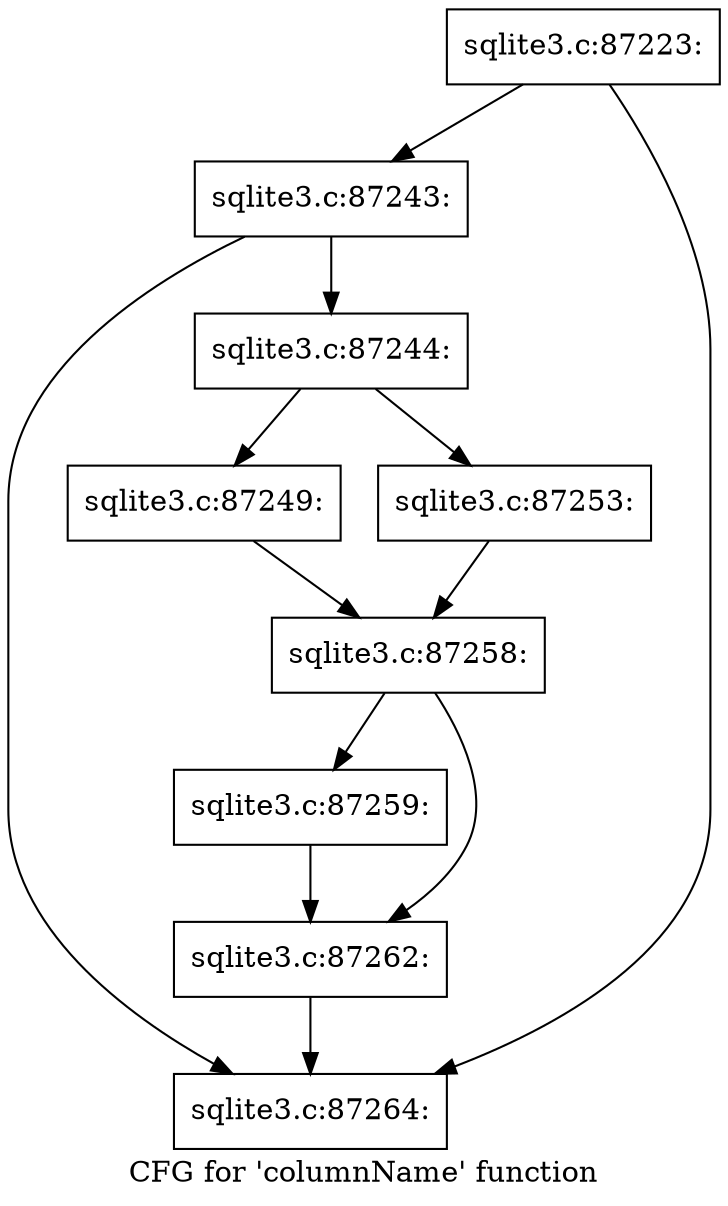 digraph "CFG for 'columnName' function" {
	label="CFG for 'columnName' function";

	Node0x55c0f855d770 [shape=record,label="{sqlite3.c:87223:}"];
	Node0x55c0f855d770 -> Node0x55c0f8561340;
	Node0x55c0f855d770 -> Node0x55c0f85612f0;
	Node0x55c0f8561340 [shape=record,label="{sqlite3.c:87243:}"];
	Node0x55c0f8561340 -> Node0x55c0f85612a0;
	Node0x55c0f8561340 -> Node0x55c0f85612f0;
	Node0x55c0f85612a0 [shape=record,label="{sqlite3.c:87244:}"];
	Node0x55c0f85612a0 -> Node0x55c0f85620b0;
	Node0x55c0f85612a0 -> Node0x55c0f8562150;
	Node0x55c0f85620b0 [shape=record,label="{sqlite3.c:87249:}"];
	Node0x55c0f85620b0 -> Node0x55c0f8562100;
	Node0x55c0f8562150 [shape=record,label="{sqlite3.c:87253:}"];
	Node0x55c0f8562150 -> Node0x55c0f8562100;
	Node0x55c0f8562100 [shape=record,label="{sqlite3.c:87258:}"];
	Node0x55c0f8562100 -> Node0x55c0f8563240;
	Node0x55c0f8562100 -> Node0x55c0f8563290;
	Node0x55c0f8563240 [shape=record,label="{sqlite3.c:87259:}"];
	Node0x55c0f8563240 -> Node0x55c0f8563290;
	Node0x55c0f8563290 [shape=record,label="{sqlite3.c:87262:}"];
	Node0x55c0f8563290 -> Node0x55c0f85612f0;
	Node0x55c0f85612f0 [shape=record,label="{sqlite3.c:87264:}"];
}
